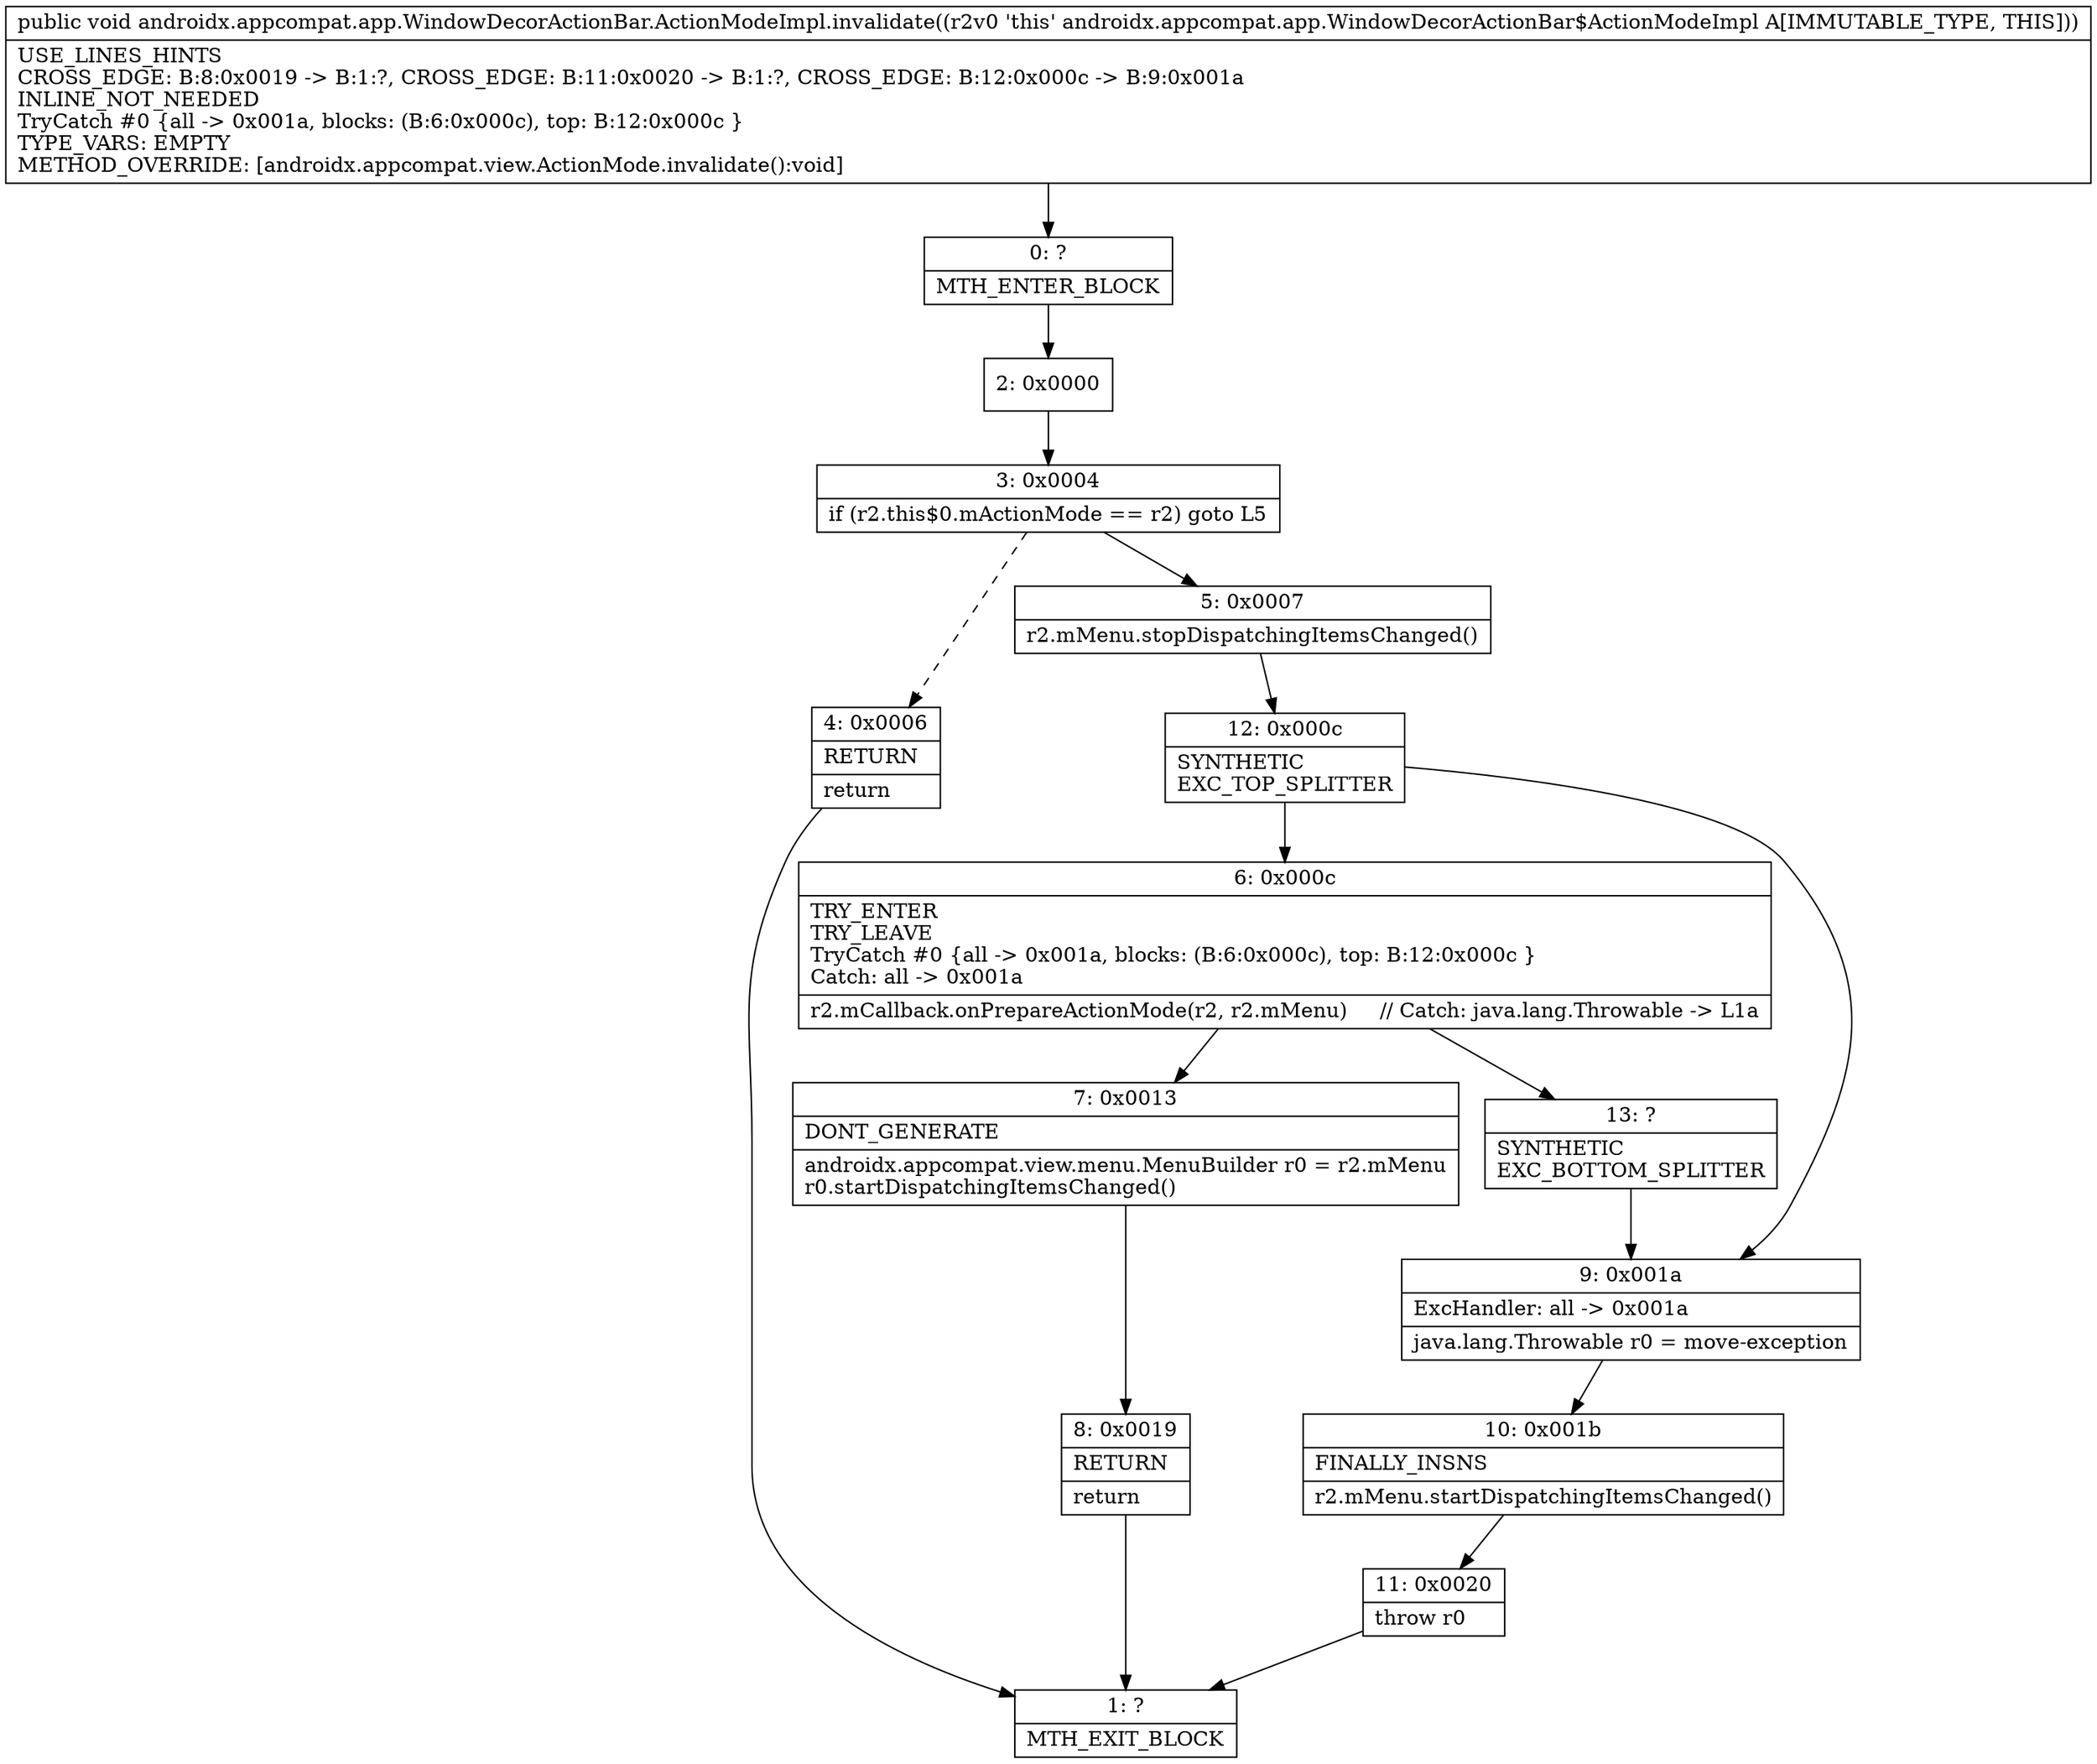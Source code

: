 digraph "CFG forandroidx.appcompat.app.WindowDecorActionBar.ActionModeImpl.invalidate()V" {
Node_0 [shape=record,label="{0\:\ ?|MTH_ENTER_BLOCK\l}"];
Node_2 [shape=record,label="{2\:\ 0x0000}"];
Node_3 [shape=record,label="{3\:\ 0x0004|if (r2.this$0.mActionMode == r2) goto L5\l}"];
Node_4 [shape=record,label="{4\:\ 0x0006|RETURN\l|return\l}"];
Node_1 [shape=record,label="{1\:\ ?|MTH_EXIT_BLOCK\l}"];
Node_5 [shape=record,label="{5\:\ 0x0007|r2.mMenu.stopDispatchingItemsChanged()\l}"];
Node_12 [shape=record,label="{12\:\ 0x000c|SYNTHETIC\lEXC_TOP_SPLITTER\l}"];
Node_6 [shape=record,label="{6\:\ 0x000c|TRY_ENTER\lTRY_LEAVE\lTryCatch #0 \{all \-\> 0x001a, blocks: (B:6:0x000c), top: B:12:0x000c \}\lCatch: all \-\> 0x001a\l|r2.mCallback.onPrepareActionMode(r2, r2.mMenu)     \/\/ Catch: java.lang.Throwable \-\> L1a\l}"];
Node_7 [shape=record,label="{7\:\ 0x0013|DONT_GENERATE\l|androidx.appcompat.view.menu.MenuBuilder r0 = r2.mMenu\lr0.startDispatchingItemsChanged()\l}"];
Node_8 [shape=record,label="{8\:\ 0x0019|RETURN\l|return\l}"];
Node_13 [shape=record,label="{13\:\ ?|SYNTHETIC\lEXC_BOTTOM_SPLITTER\l}"];
Node_9 [shape=record,label="{9\:\ 0x001a|ExcHandler: all \-\> 0x001a\l|java.lang.Throwable r0 = move\-exception\l}"];
Node_10 [shape=record,label="{10\:\ 0x001b|FINALLY_INSNS\l|r2.mMenu.startDispatchingItemsChanged()\l}"];
Node_11 [shape=record,label="{11\:\ 0x0020|throw r0\l}"];
MethodNode[shape=record,label="{public void androidx.appcompat.app.WindowDecorActionBar.ActionModeImpl.invalidate((r2v0 'this' androidx.appcompat.app.WindowDecorActionBar$ActionModeImpl A[IMMUTABLE_TYPE, THIS]))  | USE_LINES_HINTS\lCROSS_EDGE: B:8:0x0019 \-\> B:1:?, CROSS_EDGE: B:11:0x0020 \-\> B:1:?, CROSS_EDGE: B:12:0x000c \-\> B:9:0x001a\lINLINE_NOT_NEEDED\lTryCatch #0 \{all \-\> 0x001a, blocks: (B:6:0x000c), top: B:12:0x000c \}\lTYPE_VARS: EMPTY\lMETHOD_OVERRIDE: [androidx.appcompat.view.ActionMode.invalidate():void]\l}"];
MethodNode -> Node_0;Node_0 -> Node_2;
Node_2 -> Node_3;
Node_3 -> Node_4[style=dashed];
Node_3 -> Node_5;
Node_4 -> Node_1;
Node_5 -> Node_12;
Node_12 -> Node_6;
Node_12 -> Node_9;
Node_6 -> Node_7;
Node_6 -> Node_13;
Node_7 -> Node_8;
Node_8 -> Node_1;
Node_13 -> Node_9;
Node_9 -> Node_10;
Node_10 -> Node_11;
Node_11 -> Node_1;
}


